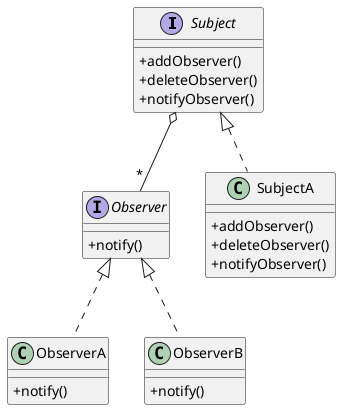 @startuml
skinparam classAttributeIconSize 0

interface Subject {
+addObserver()
+deleteObserver()
+notifyObserver()
}

interface Observer {
+notify()
}

class SubjectA {
+addObserver()
+deleteObserver()
+notifyObserver()
}

class ObserverA {
+notify()
}

class ObserverB {
+notify()
}

'接口关系
Subject o-- "*" Observer

'实现关系
Subject <|.. SubjectA

Observer <|.. ObserverA
Observer <|.. ObserverB
@enduml

